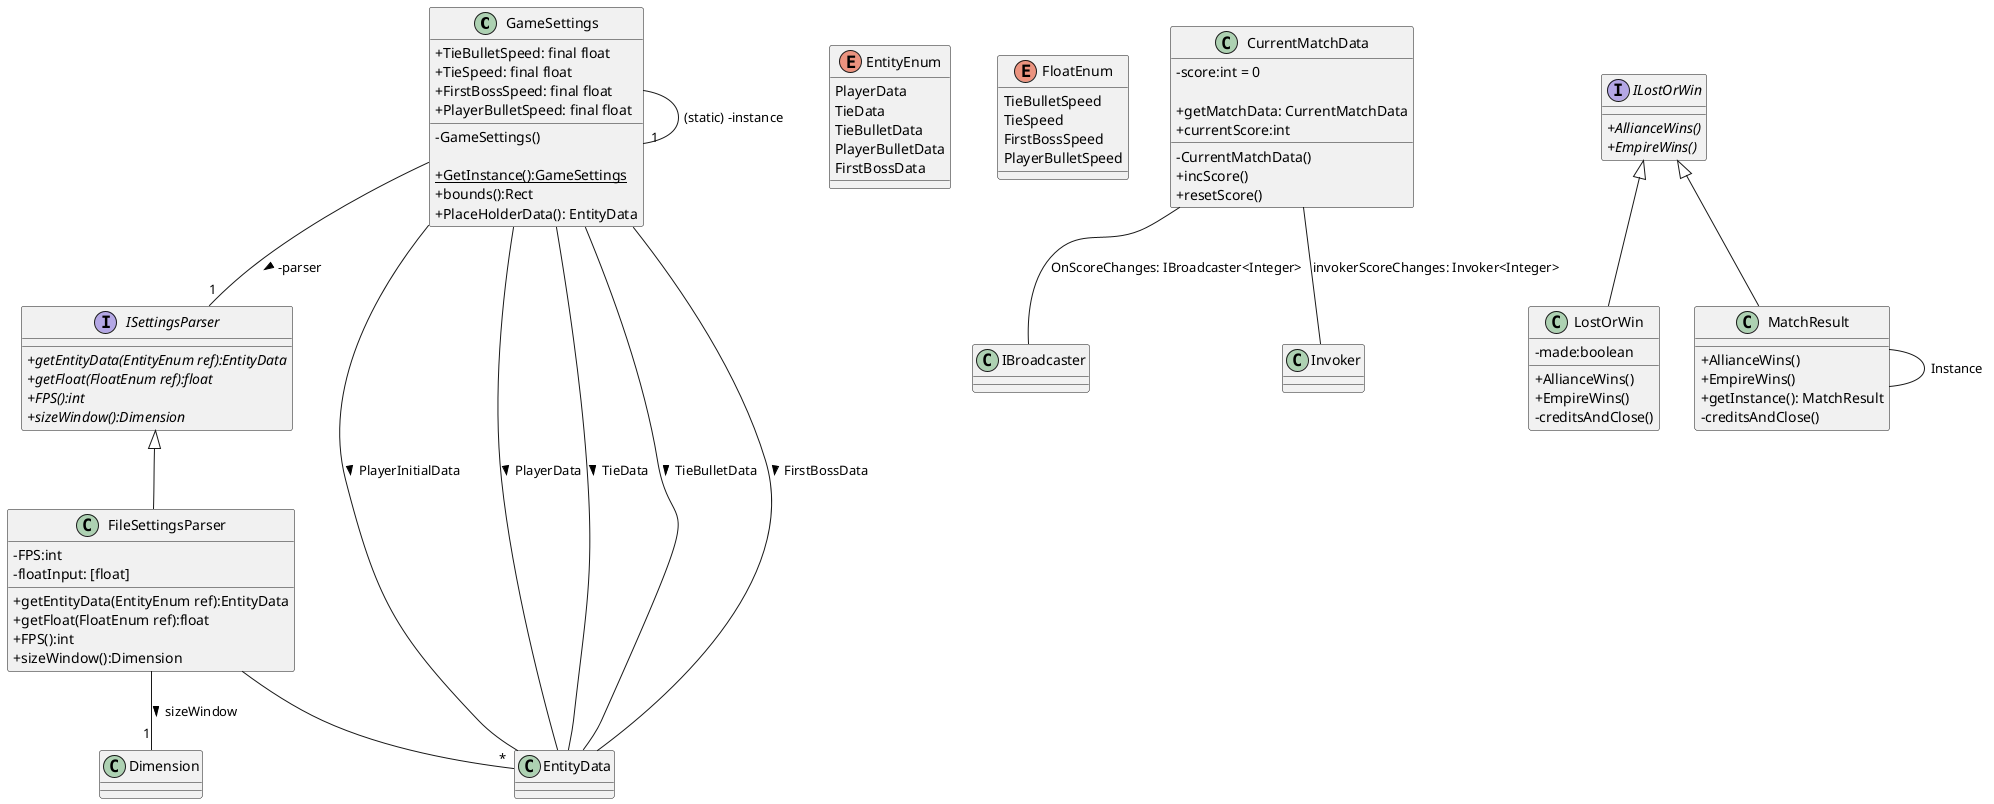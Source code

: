 @startuml
skinparam classAttributeIconSize 0

class GameSettings{
    + TieBulletSpeed: final float
    + TieSpeed: final float
    + FirstBossSpeed: final float
    + PlayerBulletSpeed: final float

    -GameSettings()

    + {static} GetInstance():GameSettings
    + bounds():Rect
    + PlaceHolderData(): EntityData
}
GameSettings --"1" GameSettings: (static) -instance
GameSettings --"1" ISettingsParser: -parser >
GameSettings -- EntityData:PlayerInitialData >
GameSettings -- EntityData:PlayerData >
GameSettings -- EntityData:TieData >
GameSettings -- EntityData:TieBulletData >
GameSettings -- EntityData:FirstBossData >

enum EntityEnum {
PlayerData
TieData
TieBulletData
PlayerBulletData
FirstBossData
}

enum FloatEnum{
    TieBulletSpeed
    TieSpeed
    FirstBossSpeed
    PlayerBulletSpeed
}

class CurrentMatchData{
    -score:int = 0
    -CurrentMatchData()

    + getMatchData: CurrentMatchData
    + currentScore:int
    + incScore()
    + resetScore()

}
CurrentMatchData -- IBroadcaster: OnScoreChanges: IBroadcaster<Integer>
CurrentMatchData -- Invoker: invokerScoreChanges: Invoker<Integer>

 interface ISettingsParser
{
    {abstract}+getEntityData(EntityEnum ref):EntityData
    {abstract}+getFloat(FloatEnum ref):float
    {abstract}+FPS():int
    {abstract}+sizeWindow():Dimension

}
 class FileSettingsParser
{
    - FPS:int
    - floatInput: [float]
    +getEntityData(EntityEnum ref):EntityData
    +getFloat(FloatEnum ref):float
    +FPS():int
    +sizeWindow():Dimension
}
FileSettingsParser -- "1" Dimension : sizeWindow >
FileSettingsParser -- "*" EntityData
ISettingsParser <|-- FileSettingsParser


interface ILostOrWin {
     {abstract}+AllianceWins()
     {abstract}+EmpireWins()
}

class LostOrWin {
     -made:boolean
     +AllianceWins()
     +EmpireWins()
     -creditsAndClose()
}
ILostOrWin <|-- LostOrWin
class MatchResult {
     +AllianceWins()
     +EmpireWins()
     +getInstance(): MatchResult
     -creditsAndClose()
}
ILostOrWin <|-- MatchResult
MatchResult -- MatchResult:Instance
@enduml
